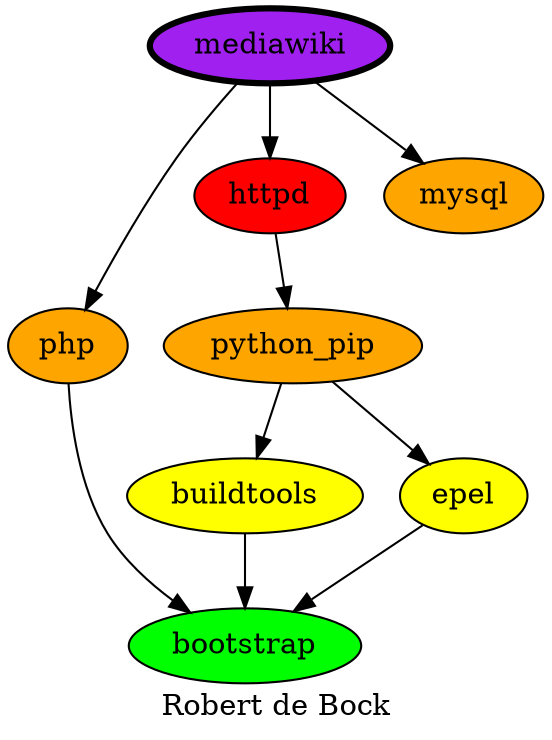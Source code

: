 digraph PhiloDilemma {
  label = "Robert de Bock" ;
  overlap=false
  {
    bootstrap [fillcolor=green style=filled]
    buildtools [fillcolor=yellow style=filled]
    epel [fillcolor=yellow style=filled]
    "python_pip" [fillcolor=orange style=filled]
    php [fillcolor=orange style=filled]
    httpd [fillcolor=red style=filled]
    mysql [fillcolor=orange style=filled]
    mediawiki [fillcolor=purple style=filled penwidth=3]
  }
  {buildtools epel php} -> bootstrap
  "python_pip" -> {buildtools epel}
  httpd -> "python_pip"
  mediawiki -> {httpd php mysql}
}
